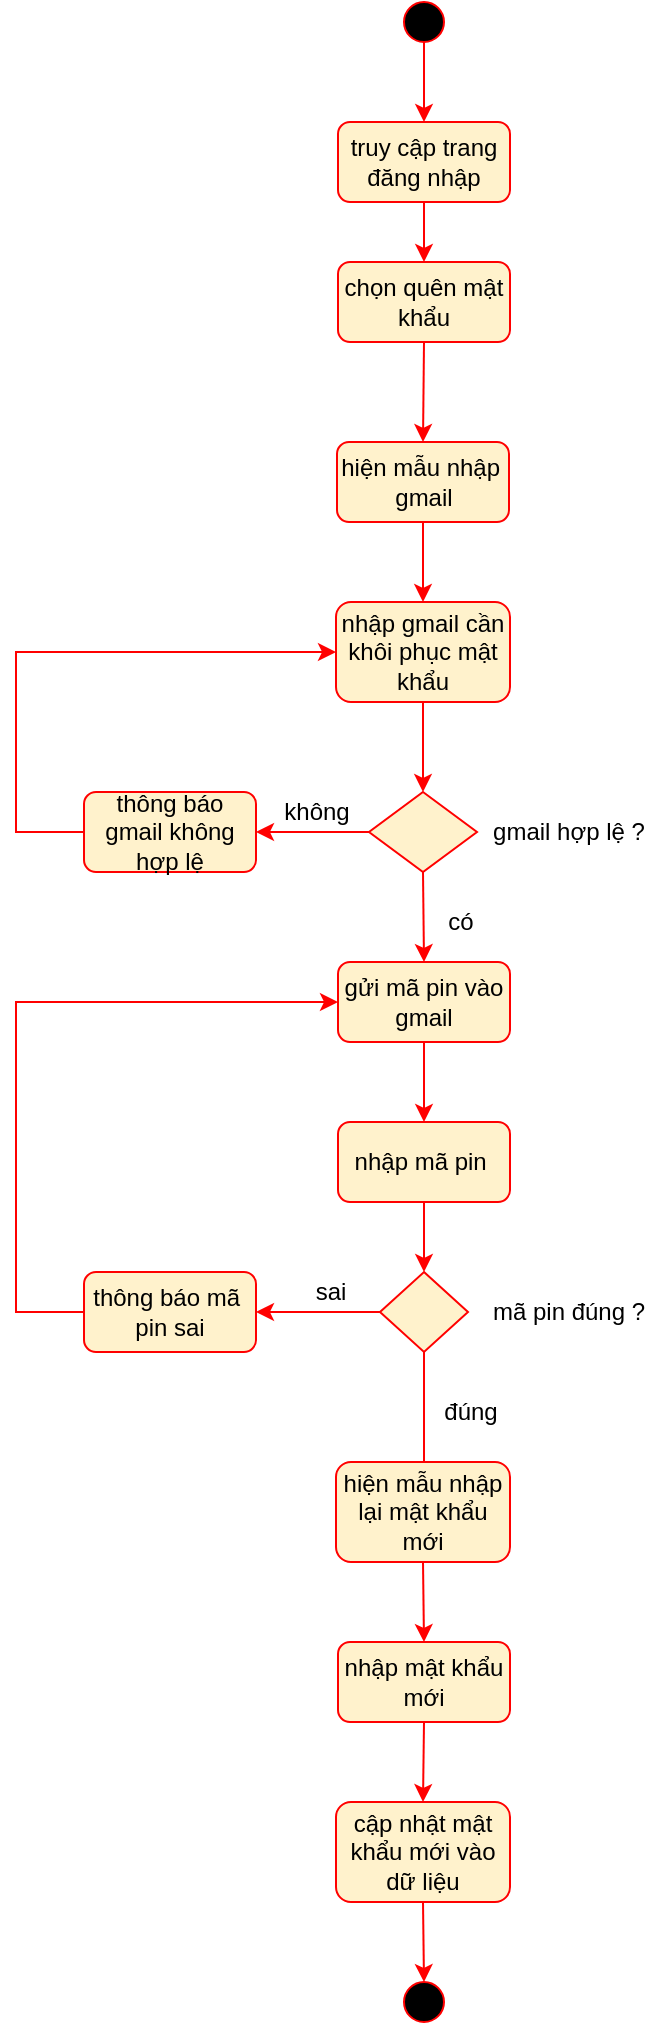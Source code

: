<mxfile version="20.5.1" type="device"><diagram id="4ExWfLC1jeL7YZdntmmO" name="Trang-1"><mxGraphModel dx="898" dy="429" grid="1" gridSize="10" guides="1" tooltips="1" connect="1" arrows="1" fold="1" page="1" pageScale="1" pageWidth="827" pageHeight="1169" math="0" shadow="0"><root><mxCell id="0"/><mxCell id="1" parent="0"/><mxCell id="H2IwHHE6oyx7V26uMdlP-1" value="" style="ellipse;whiteSpace=wrap;html=1;aspect=fixed;fillColor=#000000;strokeColor=#FF0000;" parent="1" vertex="1"><mxGeometry x="394" y="30" width="20" height="20" as="geometry"/></mxCell><mxCell id="H2IwHHE6oyx7V26uMdlP-2" value="" style="endArrow=classic;html=1;rounded=0;exitX=0.5;exitY=1;exitDx=0;exitDy=0;entryX=0.5;entryY=0;entryDx=0;entryDy=0;fillColor=#fff2cc;strokeColor=#FF0000;" parent="1" source="H2IwHHE6oyx7V26uMdlP-1" target="H2IwHHE6oyx7V26uMdlP-3" edge="1"><mxGeometry width="50" height="50" relative="1" as="geometry"><mxPoint x="370" y="110" as="sourcePoint"/><mxPoint x="404" y="90" as="targetPoint"/></mxGeometry></mxCell><mxCell id="H2IwHHE6oyx7V26uMdlP-3" value="truy cập trang đăng nhập" style="rounded=1;whiteSpace=wrap;html=1;fillColor=#fff2cc;strokeColor=#FF0000;" parent="1" vertex="1"><mxGeometry x="361" y="90" width="86" height="40" as="geometry"/></mxCell><mxCell id="H2IwHHE6oyx7V26uMdlP-4" value="" style="endArrow=classic;html=1;rounded=0;exitX=0.5;exitY=1;exitDx=0;exitDy=0;fillColor=#fff2cc;strokeColor=#FF0000;" parent="1" source="H2IwHHE6oyx7V26uMdlP-3" edge="1"><mxGeometry width="50" height="50" relative="1" as="geometry"><mxPoint x="370" y="110" as="sourcePoint"/><mxPoint x="404" y="160" as="targetPoint"/></mxGeometry></mxCell><mxCell id="H2IwHHE6oyx7V26uMdlP-6" value="chọn quên mật khẩu" style="rounded=1;whiteSpace=wrap;html=1;fillColor=#fff2cc;strokeColor=#FF0000;" parent="1" vertex="1"><mxGeometry x="361" y="160" width="86" height="40" as="geometry"/></mxCell><mxCell id="H2IwHHE6oyx7V26uMdlP-7" value="" style="endArrow=classic;html=1;rounded=0;exitX=0.5;exitY=1;exitDx=0;exitDy=0;fillColor=#fff2cc;strokeColor=#FF0000;entryX=0.5;entryY=0;entryDx=0;entryDy=0;" parent="1" source="H2IwHHE6oyx7V26uMdlP-6" edge="1" target="H2IwHHE6oyx7V26uMdlP-8"><mxGeometry width="50" height="50" relative="1" as="geometry"><mxPoint x="370" y="170" as="sourcePoint"/><mxPoint x="404" y="230" as="targetPoint"/></mxGeometry></mxCell><mxCell id="H2IwHHE6oyx7V26uMdlP-8" value="hiện mẫu nhập&amp;nbsp;&lt;br&gt;gmail" style="rounded=1;whiteSpace=wrap;html=1;fillColor=#fff2cc;strokeColor=#FF0000;" parent="1" vertex="1"><mxGeometry x="360.5" y="250" width="86" height="40" as="geometry"/></mxCell><mxCell id="H2IwHHE6oyx7V26uMdlP-9" value="" style="endArrow=classic;html=1;rounded=0;exitX=0.5;exitY=1;exitDx=0;exitDy=0;fillColor=#fff2cc;strokeColor=#FF0000;entryX=0.5;entryY=0;entryDx=0;entryDy=0;" parent="1" source="H2IwHHE6oyx7V26uMdlP-8" edge="1" target="H2IwHHE6oyx7V26uMdlP-10"><mxGeometry width="50" height="50" relative="1" as="geometry"><mxPoint x="370" y="360" as="sourcePoint"/><mxPoint x="404" y="310" as="targetPoint"/></mxGeometry></mxCell><mxCell id="H2IwHHE6oyx7V26uMdlP-10" value="nhập gmail cần khôi phục mật khẩu" style="rounded=1;whiteSpace=wrap;html=1;fillColor=#fff2cc;strokeColor=#FF0000;" parent="1" vertex="1"><mxGeometry x="360" y="330" width="87" height="50" as="geometry"/></mxCell><mxCell id="H2IwHHE6oyx7V26uMdlP-11" value="" style="endArrow=classic;html=1;rounded=0;exitX=0.5;exitY=1;exitDx=0;exitDy=0;fillColor=#fff2cc;strokeColor=#FF0000;entryX=0.5;entryY=0;entryDx=0;entryDy=0;" parent="1" source="H2IwHHE6oyx7V26uMdlP-10" edge="1" target="H2IwHHE6oyx7V26uMdlP-14"><mxGeometry width="50" height="50" relative="1" as="geometry"><mxPoint x="350" y="370" as="sourcePoint"/><mxPoint x="404" y="420" as="targetPoint"/></mxGeometry></mxCell><mxCell id="H2IwHHE6oyx7V26uMdlP-14" value="" style="rhombus;whiteSpace=wrap;html=1;fillColor=#fff2cc;strokeColor=#FF0000;" parent="1" vertex="1"><mxGeometry x="376.5" y="425" width="54" height="40" as="geometry"/></mxCell><mxCell id="H2IwHHE6oyx7V26uMdlP-16" value="" style="endArrow=classic;html=1;rounded=0;exitX=0;exitY=0.5;exitDx=0;exitDy=0;fillColor=#fff2cc;strokeColor=#FF0000;" parent="1" source="H2IwHHE6oyx7V26uMdlP-14" edge="1"><mxGeometry width="50" height="50" relative="1" as="geometry"><mxPoint x="350" y="370" as="sourcePoint"/><mxPoint x="320" y="445" as="targetPoint"/></mxGeometry></mxCell><mxCell id="H2IwHHE6oyx7V26uMdlP-19" value="không" style="text;html=1;align=center;verticalAlign=middle;resizable=0;points=[];autosize=1;strokeColor=none;fillColor=none;" parent="1" vertex="1"><mxGeometry x="320" y="420" width="60" height="30" as="geometry"/></mxCell><mxCell id="H2IwHHE6oyx7V26uMdlP-21" value="thông báo gmail không hợp lệ" style="rounded=1;whiteSpace=wrap;html=1;fillColor=#fff2cc;strokeColor=#FF0000;" parent="1" vertex="1"><mxGeometry x="234" y="425" width="86" height="40" as="geometry"/></mxCell><mxCell id="H2IwHHE6oyx7V26uMdlP-22" value="" style="endArrow=classic;html=1;rounded=0;exitX=0;exitY=0.5;exitDx=0;exitDy=0;entryX=0;entryY=0.5;entryDx=0;entryDy=0;fillColor=#fff2cc;strokeColor=#FF0000;" parent="1" source="H2IwHHE6oyx7V26uMdlP-21" target="H2IwHHE6oyx7V26uMdlP-10" edge="1"><mxGeometry width="50" height="50" relative="1" as="geometry"><mxPoint x="350" y="370" as="sourcePoint"/><mxPoint x="400" y="320" as="targetPoint"/><Array as="points"><mxPoint x="200" y="445"/><mxPoint x="200" y="355"/></Array></mxGeometry></mxCell><mxCell id="H2IwHHE6oyx7V26uMdlP-23" value="" style="endArrow=classic;html=1;rounded=0;exitX=0.5;exitY=1;exitDx=0;exitDy=0;fillColor=#fff2cc;strokeColor=#FF0000;" parent="1" source="H2IwHHE6oyx7V26uMdlP-14" edge="1"><mxGeometry width="50" height="50" relative="1" as="geometry"><mxPoint x="350" y="370" as="sourcePoint"/><mxPoint x="404" y="510" as="targetPoint"/></mxGeometry></mxCell><mxCell id="H2IwHHE6oyx7V26uMdlP-25" value="gửi mã pin vào gmail" style="rounded=1;whiteSpace=wrap;html=1;fillColor=#fff2cc;strokeColor=#FF0000;" parent="1" vertex="1"><mxGeometry x="361" y="510" width="86" height="40" as="geometry"/></mxCell><mxCell id="H2IwHHE6oyx7V26uMdlP-26" value="" style="endArrow=classic;html=1;rounded=0;exitX=0.5;exitY=1;exitDx=0;exitDy=0;fillColor=#fff2cc;strokeColor=#FF0000;" parent="1" source="H2IwHHE6oyx7V26uMdlP-25" edge="1"><mxGeometry width="50" height="50" relative="1" as="geometry"><mxPoint x="350" y="490" as="sourcePoint"/><mxPoint x="404" y="590" as="targetPoint"/></mxGeometry></mxCell><mxCell id="H2IwHHE6oyx7V26uMdlP-28" value="nhập mã pin&amp;nbsp;" style="rounded=1;whiteSpace=wrap;html=1;fillColor=#fff2cc;strokeColor=#FF0000;" parent="1" vertex="1"><mxGeometry x="361" y="590" width="86" height="40" as="geometry"/></mxCell><mxCell id="H2IwHHE6oyx7V26uMdlP-30" value="" style="rhombus;whiteSpace=wrap;html=1;fillColor=#fff2cc;strokeColor=#FF0000;" parent="1" vertex="1"><mxGeometry x="382" y="665" width="44" height="40" as="geometry"/></mxCell><mxCell id="H2IwHHE6oyx7V26uMdlP-31" value="" style="endArrow=classic;html=1;rounded=0;entryX=0.5;entryY=0;entryDx=0;entryDy=0;exitX=0.5;exitY=1;exitDx=0;exitDy=0;fillColor=#fff2cc;strokeColor=#FF0000;" parent="1" source="H2IwHHE6oyx7V26uMdlP-28" target="H2IwHHE6oyx7V26uMdlP-30" edge="1"><mxGeometry width="50" height="50" relative="1" as="geometry"><mxPoint x="350" y="660" as="sourcePoint"/><mxPoint x="400" y="610" as="targetPoint"/></mxGeometry></mxCell><mxCell id="H2IwHHE6oyx7V26uMdlP-32" value="có" style="text;html=1;align=center;verticalAlign=middle;resizable=0;points=[];autosize=1;strokeColor=none;fillColor=none;" parent="1" vertex="1"><mxGeometry x="402" y="475" width="40" height="30" as="geometry"/></mxCell><mxCell id="H2IwHHE6oyx7V26uMdlP-34" value="" style="endArrow=classic;html=1;rounded=0;exitX=0.5;exitY=1;exitDx=0;exitDy=0;fillColor=#fff2cc;strokeColor=#FF0000;" parent="1" source="H2IwHHE6oyx7V26uMdlP-30" edge="1"><mxGeometry width="50" height="50" relative="1" as="geometry"><mxPoint x="350" y="660" as="sourcePoint"/><mxPoint x="404" y="770" as="targetPoint"/></mxGeometry></mxCell><mxCell id="H2IwHHE6oyx7V26uMdlP-35" value="" style="endArrow=classic;html=1;rounded=0;exitX=0;exitY=0.5;exitDx=0;exitDy=0;fillColor=#fff2cc;strokeColor=#FF0000;" parent="1" source="H2IwHHE6oyx7V26uMdlP-30" edge="1"><mxGeometry width="50" height="50" relative="1" as="geometry"><mxPoint x="350" y="580" as="sourcePoint"/><mxPoint x="320" y="685" as="targetPoint"/></mxGeometry></mxCell><mxCell id="H2IwHHE6oyx7V26uMdlP-37" value="thông báo mã&amp;nbsp; pin sai" style="rounded=1;whiteSpace=wrap;html=1;fillColor=#fff2cc;strokeColor=#FF0000;" parent="1" vertex="1"><mxGeometry x="234" y="665" width="86" height="40" as="geometry"/></mxCell><mxCell id="H2IwHHE6oyx7V26uMdlP-38" value="" style="endArrow=classic;html=1;rounded=0;exitX=0;exitY=0.5;exitDx=0;exitDy=0;entryX=0;entryY=0.5;entryDx=0;entryDy=0;fillColor=#fff2cc;strokeColor=#FF0000;" parent="1" source="H2IwHHE6oyx7V26uMdlP-37" target="H2IwHHE6oyx7V26uMdlP-25" edge="1"><mxGeometry width="50" height="50" relative="1" as="geometry"><mxPoint x="350" y="580" as="sourcePoint"/><mxPoint x="400" y="530" as="targetPoint"/><Array as="points"><mxPoint x="200" y="685"/><mxPoint x="200" y="530"/></Array></mxGeometry></mxCell><mxCell id="H2IwHHE6oyx7V26uMdlP-39" value="sai" style="text;html=1;align=center;verticalAlign=middle;resizable=0;points=[];autosize=1;strokeColor=none;fillColor=none;" parent="1" vertex="1"><mxGeometry x="336.5" y="660" width="40" height="30" as="geometry"/></mxCell><mxCell id="H2IwHHE6oyx7V26uMdlP-41" value="hiện mẫu nhập lại mật khẩu mới" style="rounded=1;whiteSpace=wrap;html=1;fillColor=#fff2cc;strokeColor=#FF0000;" parent="1" vertex="1"><mxGeometry x="360" y="760" width="87" height="50" as="geometry"/></mxCell><mxCell id="H2IwHHE6oyx7V26uMdlP-42" value="" style="endArrow=classic;html=1;rounded=0;exitX=0.5;exitY=1;exitDx=0;exitDy=0;fillColor=#fff2cc;strokeColor=#FF0000;" parent="1" source="H2IwHHE6oyx7V26uMdlP-41" edge="1"><mxGeometry width="50" height="50" relative="1" as="geometry"><mxPoint x="350" y="800" as="sourcePoint"/><mxPoint x="404" y="850" as="targetPoint"/></mxGeometry></mxCell><mxCell id="H2IwHHE6oyx7V26uMdlP-43" value="nhập mật khẩu mới" style="rounded=1;whiteSpace=wrap;html=1;fillColor=#fff2cc;strokeColor=#FF0000;" parent="1" vertex="1"><mxGeometry x="361" y="850" width="86" height="40" as="geometry"/></mxCell><mxCell id="H2IwHHE6oyx7V26uMdlP-44" value="" style="endArrow=classic;html=1;rounded=0;exitX=0.5;exitY=1;exitDx=0;exitDy=0;fillColor=#fff2cc;strokeColor=#FF0000;entryX=0.5;entryY=0;entryDx=0;entryDy=0;" parent="1" source="H2IwHHE6oyx7V26uMdlP-43" edge="1" target="H2IwHHE6oyx7V26uMdlP-46"><mxGeometry width="50" height="50" relative="1" as="geometry"><mxPoint x="350" y="810" as="sourcePoint"/><mxPoint x="404" y="930" as="targetPoint"/></mxGeometry></mxCell><mxCell id="H2IwHHE6oyx7V26uMdlP-46" value="cập nhật mật khẩu mới vào dữ liệu" style="rounded=1;whiteSpace=wrap;html=1;fillColor=#fff2cc;strokeColor=#FF0000;" parent="1" vertex="1"><mxGeometry x="360" y="930" width="87" height="50" as="geometry"/></mxCell><mxCell id="H2IwHHE6oyx7V26uMdlP-47" value="" style="endArrow=classic;html=1;rounded=0;exitX=0.5;exitY=1;exitDx=0;exitDy=0;fillColor=#fff2cc;strokeColor=#FF0000;" parent="1" source="H2IwHHE6oyx7V26uMdlP-46" edge="1"><mxGeometry width="50" height="50" relative="1" as="geometry"><mxPoint x="350" y="900" as="sourcePoint"/><mxPoint x="404" y="1020" as="targetPoint"/></mxGeometry></mxCell><mxCell id="H2IwHHE6oyx7V26uMdlP-49" value="" style="ellipse;whiteSpace=wrap;html=1;aspect=fixed;fillColor=#000000;strokeColor=#FF0000;" parent="1" vertex="1"><mxGeometry x="394" y="1020" width="20" height="20" as="geometry"/></mxCell><mxCell id="ivHgY8Qg5c8SaSysI-W2-1" value="đúng" style="text;html=1;align=center;verticalAlign=middle;resizable=0;points=[];autosize=1;strokeColor=none;fillColor=none;" vertex="1" parent="1"><mxGeometry x="402" y="720" width="50" height="30" as="geometry"/></mxCell><mxCell id="ivHgY8Qg5c8SaSysI-W2-2" value="gmail hợp lệ ?" style="text;html=1;align=center;verticalAlign=middle;resizable=0;points=[];autosize=1;strokeColor=none;fillColor=none;" vertex="1" parent="1"><mxGeometry x="426" y="430" width="100" height="30" as="geometry"/></mxCell><mxCell id="ivHgY8Qg5c8SaSysI-W2-3" value="mã pin đúng ?" style="text;html=1;align=center;verticalAlign=middle;resizable=0;points=[];autosize=1;strokeColor=none;fillColor=none;" vertex="1" parent="1"><mxGeometry x="426" y="670" width="100" height="30" as="geometry"/></mxCell></root></mxGraphModel></diagram></mxfile>